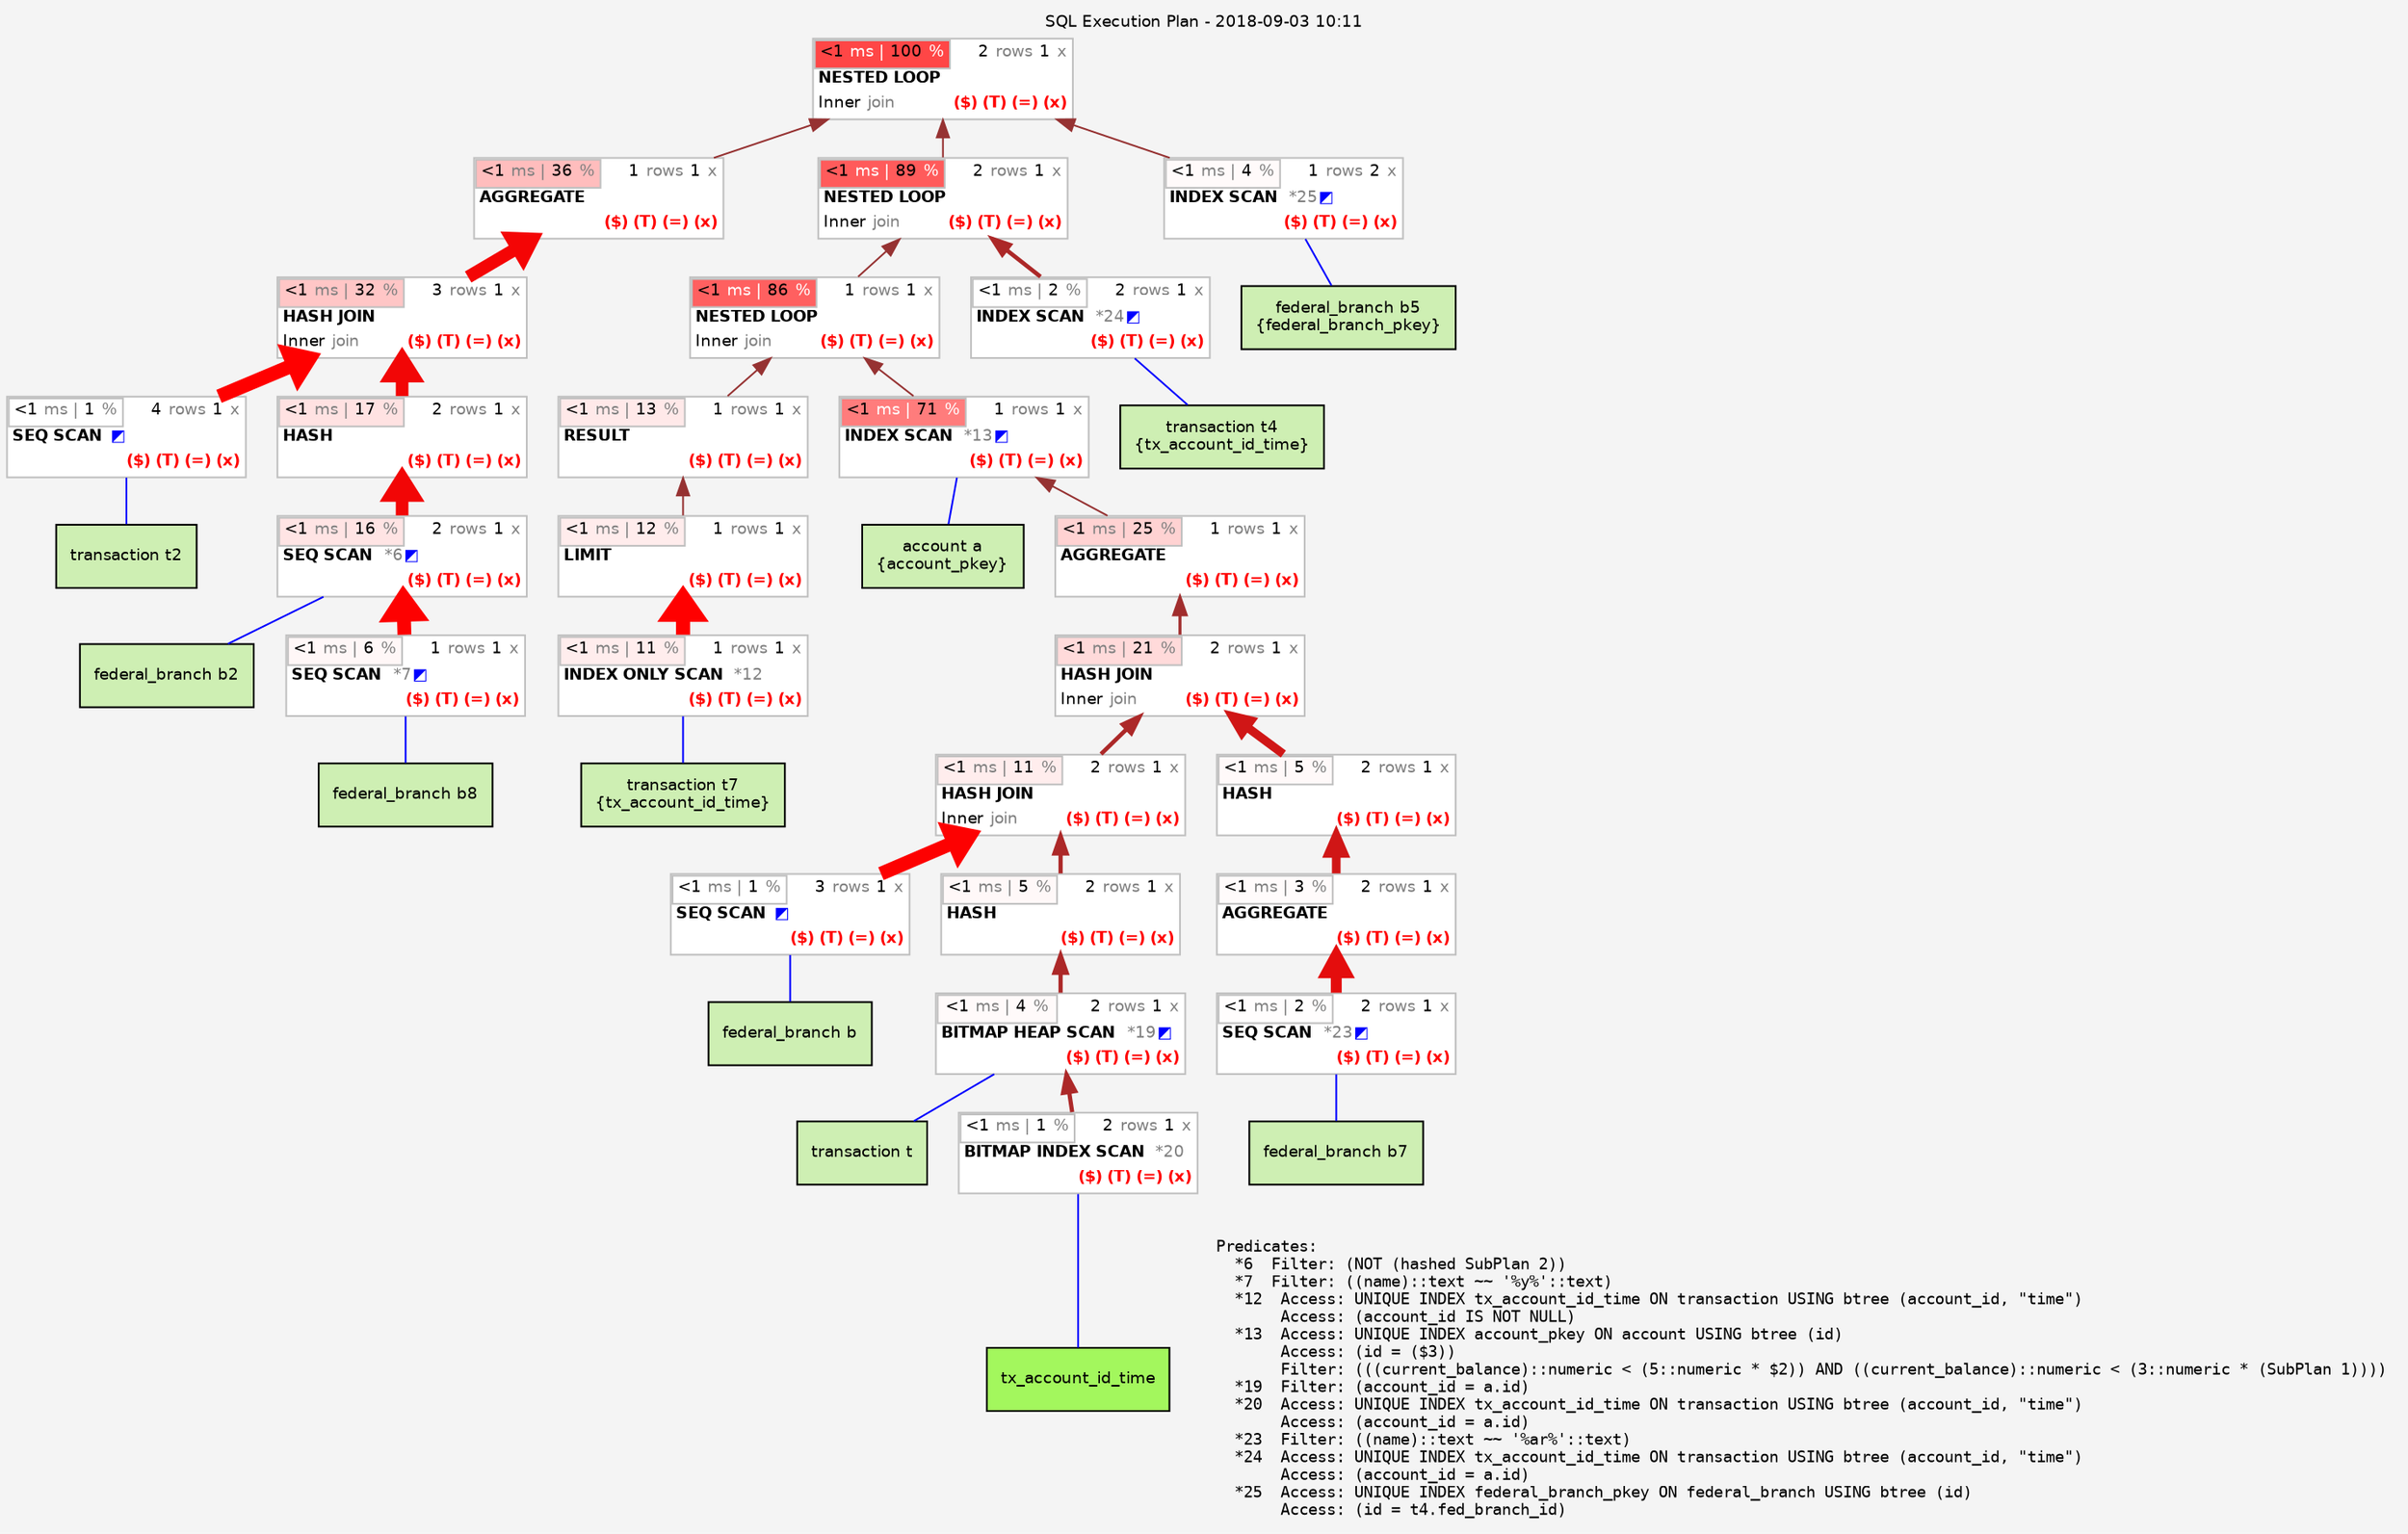digraph p1 {
  rankdir=BT; ranksep=0.3;
  bgcolor="#f4f4f4";
  graph [fontname = "helvetica", fontsize = 9]; node [fontname = "helvetica", fontsize = 9]; edge [fontname = "helvetica", fontsize = 9];
  labelloc="t"; label="SQL Execution Plan - 2018-09-03 10:11";
subgraph tree {
  1 [shape=none width=0 height=0 margin=0 style="rounded" color="#c0c0c0" label=<<table cellspacing="0" border="1" bgcolor="#ffffff" cellborder="0"><tr><td width="50%" color="#c0c0c0" border="1" bgcolor="#ff4646">&lt;1<font color="#ffffff">&nbsp;ms | </font>100<font color="#ffffff">&nbsp;%</font></td><td align="right">&nbsp;2<font color="#808080"> rows</font>&nbsp;1<font color="#808080"> x</font></td></tr><tr><td colspan="2" align="left"><b>NESTED LOOP</b>&nbsp;</td></tr><tr><td align="left">Inner <font color="#808080">join</font></td><td align="right"><font color="#ff0000"><b>($) (T) (=) (x)</b></font></td></tr></table>>];
  2 [shape=none width=0 height=0 margin=0 style="rounded" color="#c0c0c0" label=<<table cellspacing="0" border="1" bgcolor="#ffffff" cellborder="0"><tr><td width="50%" color="#c0c0c0" border="1" bgcolor="#ffbdbd">&lt;1<font color="#808080">&nbsp;ms | </font>36<font color="#808080">&nbsp;%</font></td><td align="right">&nbsp;1<font color="#808080"> rows</font>&nbsp;1<font color="#808080"> x</font></td></tr><tr><td colspan="2" align="left"><b>AGGREGATE</b>&nbsp;</td></tr><tr><td align="left"></td><td align="right"><font color="#ff0000"><b>($) (T) (=) (x)</b></font></td></tr></table>>];
  3 [shape=none width=0 height=0 margin=0 style="rounded" color="#c0c0c0" label=<<table cellspacing="0" border="1" bgcolor="#ffffff" cellborder="0"><tr><td width="50%" color="#c0c0c0" border="1" bgcolor="#ffc6c6">&lt;1<font color="#808080">&nbsp;ms | </font>32<font color="#808080">&nbsp;%</font></td><td align="right">&nbsp;3<font color="#808080"> rows</font>&nbsp;1<font color="#808080"> x</font></td></tr><tr><td colspan="2" align="left"><b>HASH JOIN</b>&nbsp;</td></tr><tr><td align="left">Inner <font color="#808080">join</font></td><td align="right"><font color="#ff0000"><b>($) (T) (=) (x)</b></font></td></tr></table>>];
  4 [shape=none width=0 height=0 margin=0 style="rounded" color="#c0c0c0" label=<<table cellspacing="0" border="1" bgcolor="#ffffff" cellborder="0"><tr><td width="50%" color="#c0c0c0" border="1" bgcolor="#ffffff">&lt;1<font color="#808080">&nbsp;ms | </font>1<font color="#808080">&nbsp;%</font></td><td align="right">&nbsp;4<font color="#808080"> rows</font>&nbsp;1<font color="#808080"> x</font></td></tr><tr><td colspan="2" align="left"><b>SEQ SCAN</b>&nbsp;<font color="#0000ff">&#x25e9;</font> </td></tr><tr><td align="left"></td><td align="right"><font color="#ff0000"><b>($) (T) (=) (x)</b></font></td></tr></table>>];
  d4 [shape="box" style="filled" fillcolor="#ceefb3" label=<transaction t2>];
  5 [shape=none width=0 height=0 margin=0 style="rounded" color="#c0c0c0" label=<<table cellspacing="0" border="1" bgcolor="#ffffff" cellborder="0"><tr><td width="50%" color="#c0c0c0" border="1" bgcolor="#ffe2e2">&lt;1<font color="#808080">&nbsp;ms | </font>17<font color="#808080">&nbsp;%</font></td><td align="right">&nbsp;2<font color="#808080"> rows</font>&nbsp;1<font color="#808080"> x</font></td></tr><tr><td colspan="2" align="left"><b>HASH</b>&nbsp;</td></tr><tr><td align="left"></td><td align="right"><font color="#ff0000"><b>($) (T) (=) (x)</b></font></td></tr></table>>];
  6 [shape=none width=0 height=0 margin=0 style="rounded" color="#c0c0c0" label=<<table cellspacing="0" border="1" bgcolor="#ffffff" cellborder="0"><tr><td width="50%" color="#c0c0c0" border="1" bgcolor="#ffe4e4">&lt;1<font color="#808080">&nbsp;ms | </font>16<font color="#808080">&nbsp;%</font></td><td align="right">&nbsp;2<font color="#808080"> rows</font>&nbsp;1<font color="#808080"> x</font></td></tr><tr><td colspan="2" align="left"><b>SEQ SCAN</b><font color="#808080">&nbsp;&nbsp;*6</font><font color="#0000ff">&#x25e9;</font> </td></tr><tr><td align="left"></td><td align="right"><font color="#ff0000"><b>($) (T) (=) (x)</b></font></td></tr></table>>];
  d6 [shape="box" style="filled" fillcolor="#ceefb3" label=<federal_branch b2>];
  7 [shape=none width=0 height=0 margin=0 style="rounded" color="#c0c0c0" label=<<table cellspacing="0" border="1" bgcolor="#ffffff" cellborder="0"><tr><td width="50%" color="#c0c0c0" border="1" bgcolor="#fff7f7">&lt;1<font color="#808080">&nbsp;ms | </font>6<font color="#808080">&nbsp;%</font></td><td align="right">&nbsp;1<font color="#808080"> rows</font>&nbsp;1<font color="#808080"> x</font></td></tr><tr><td colspan="2" align="left"><b>SEQ SCAN</b><font color="#808080">&nbsp;&nbsp;*7</font><font color="#0000ff">&#x25e9;</font> </td></tr><tr><td align="left"></td><td align="right"><font color="#ff0000"><b>($) (T) (=) (x)</b></font></td></tr></table>>];
  d7 [shape="box" style="filled" fillcolor="#ceefb3" label=<federal_branch b8>];
  8 [shape=none width=0 height=0 margin=0 style="rounded" color="#c0c0c0" label=<<table cellspacing="0" border="1" bgcolor="#ffffff" cellborder="0"><tr><td width="50%" color="#c0c0c0" border="1" bgcolor="#ff5b5b">&lt;1<font color="#ffffff">&nbsp;ms | </font>89<font color="#ffffff">&nbsp;%</font></td><td align="right">&nbsp;2<font color="#808080"> rows</font>&nbsp;1<font color="#808080"> x</font></td></tr><tr><td colspan="2" align="left"><b>NESTED LOOP</b>&nbsp;</td></tr><tr><td align="left">Inner <font color="#808080">join</font></td><td align="right"><font color="#ff0000"><b>($) (T) (=) (x)</b></font></td></tr></table>>];
  9 [shape=none width=0 height=0 margin=0 style="rounded" color="#c0c0c0" label=<<table cellspacing="0" border="1" bgcolor="#ffffff" cellborder="0"><tr><td width="50%" color="#c0c0c0" border="1" bgcolor="#ff6060">&lt;1<font color="#ffffff">&nbsp;ms | </font>86<font color="#ffffff">&nbsp;%</font></td><td align="right">&nbsp;1<font color="#808080"> rows</font>&nbsp;1<font color="#808080"> x</font></td></tr><tr><td colspan="2" align="left"><b>NESTED LOOP</b>&nbsp;</td></tr><tr><td align="left">Inner <font color="#808080">join</font></td><td align="right"><font color="#ff0000"><b>($) (T) (=) (x)</b></font></td></tr></table>>];
  10 [shape=none width=0 height=0 margin=0 style="rounded" color="#c0c0c0" label=<<table cellspacing="0" border="1" bgcolor="#ffffff" cellborder="0"><tr><td width="50%" color="#c0c0c0" border="1" bgcolor="#ffe9e9">&lt;1<font color="#808080">&nbsp;ms | </font>13<font color="#808080">&nbsp;%</font></td><td align="right">&nbsp;1<font color="#808080"> rows</font>&nbsp;1<font color="#808080"> x</font></td></tr><tr><td colspan="2" align="left"><b>RESULT</b>&nbsp;</td></tr><tr><td align="left"></td><td align="right"><font color="#ff0000"><b>($) (T) (=) (x)</b></font></td></tr></table>>];
  11 [shape=none width=0 height=0 margin=0 style="rounded" color="#c0c0c0" label=<<table cellspacing="0" border="1" bgcolor="#ffffff" cellborder="0"><tr><td width="50%" color="#c0c0c0" border="1" bgcolor="#ffecec">&lt;1<font color="#808080">&nbsp;ms | </font>12<font color="#808080">&nbsp;%</font></td><td align="right">&nbsp;1<font color="#808080"> rows</font>&nbsp;1<font color="#808080"> x</font></td></tr><tr><td colspan="2" align="left"><b>LIMIT</b>&nbsp;</td></tr><tr><td align="left"></td><td align="right"><font color="#ff0000"><b>($) (T) (=) (x)</b></font></td></tr></table>>];
  12 [shape=none width=0 height=0 margin=0 style="rounded" color="#c0c0c0" label=<<table cellspacing="0" border="1" bgcolor="#ffffff" cellborder="0"><tr><td width="50%" color="#c0c0c0" border="1" bgcolor="#ffeded">&lt;1<font color="#808080">&nbsp;ms | </font>11<font color="#808080">&nbsp;%</font></td><td align="right">&nbsp;1<font color="#808080"> rows</font>&nbsp;1<font color="#808080"> x</font></td></tr><tr><td colspan="2" align="left"><b>INDEX ONLY SCAN</b><font color="#808080">&nbsp;&nbsp;*12</font></td></tr><tr><td align="left"></td><td align="right"><font color="#ff0000"><b>($) (T) (=) (x)</b></font></td></tr></table>>];
  d12 [shape="box" style="filled" fillcolor="#ceefb3" label=<transaction t7<br/>{tx_account_id_time}>];
  13 [shape=none width=0 height=0 margin=0 style="rounded" color="#c0c0c0" label=<<table cellspacing="0" border="1" bgcolor="#ffffff" cellborder="0"><tr><td width="50%" color="#c0c0c0" border="1" bgcolor="#ff7c7c">&lt;1<font color="#ffffff">&nbsp;ms | </font>71<font color="#ffffff">&nbsp;%</font></td><td align="right">&nbsp;1<font color="#808080"> rows</font>&nbsp;1<font color="#808080"> x</font></td></tr><tr><td colspan="2" align="left"><b>INDEX SCAN</b><font color="#808080">&nbsp;&nbsp;*13</font><font color="#0000ff">&#x25e9;</font> </td></tr><tr><td align="left"></td><td align="right"><font color="#ff0000"><b>($) (T) (=) (x)</b></font></td></tr></table>>];
  d13 [shape="box" style="filled" fillcolor="#ceefb3" label=<account a<br/>{account_pkey}>];
  14 [shape=none width=0 height=0 margin=0 style="rounded" color="#c0c0c0" label=<<table cellspacing="0" border="1" bgcolor="#ffffff" cellborder="0"><tr><td width="50%" color="#c0c0c0" border="1" bgcolor="#ffd2d2">&lt;1<font color="#808080">&nbsp;ms | </font>25<font color="#808080">&nbsp;%</font></td><td align="right">&nbsp;1<font color="#808080"> rows</font>&nbsp;1<font color="#808080"> x</font></td></tr><tr><td colspan="2" align="left"><b>AGGREGATE</b>&nbsp;</td></tr><tr><td align="left"></td><td align="right"><font color="#ff0000"><b>($) (T) (=) (x)</b></font></td></tr></table>>];
  15 [shape=none width=0 height=0 margin=0 style="rounded" color="#c0c0c0" label=<<table cellspacing="0" border="1" bgcolor="#ffffff" cellborder="0"><tr><td width="50%" color="#c0c0c0" border="1" bgcolor="#ffdada">&lt;1<font color="#808080">&nbsp;ms | </font>21<font color="#808080">&nbsp;%</font></td><td align="right">&nbsp;2<font color="#808080"> rows</font>&nbsp;1<font color="#808080"> x</font></td></tr><tr><td colspan="2" align="left"><b>HASH JOIN</b>&nbsp;</td></tr><tr><td align="left">Inner <font color="#808080">join</font></td><td align="right"><font color="#ff0000"><b>($) (T) (=) (x)</b></font></td></tr></table>>];
  16 [shape=none width=0 height=0 margin=0 style="rounded" color="#c0c0c0" label=<<table cellspacing="0" border="1" bgcolor="#ffffff" cellborder="0"><tr><td width="50%" color="#c0c0c0" border="1" bgcolor="#ffeded">&lt;1<font color="#808080">&nbsp;ms | </font>11<font color="#808080">&nbsp;%</font></td><td align="right">&nbsp;2<font color="#808080"> rows</font>&nbsp;1<font color="#808080"> x</font></td></tr><tr><td colspan="2" align="left"><b>HASH JOIN</b>&nbsp;</td></tr><tr><td align="left">Inner <font color="#808080">join</font></td><td align="right"><font color="#ff0000"><b>($) (T) (=) (x)</b></font></td></tr></table>>];
  17 [shape=none width=0 height=0 margin=0 style="rounded" color="#c0c0c0" label=<<table cellspacing="0" border="1" bgcolor="#ffffff" cellborder="0"><tr><td width="50%" color="#c0c0c0" border="1" bgcolor="#ffffff">&lt;1<font color="#808080">&nbsp;ms | </font>1<font color="#808080">&nbsp;%</font></td><td align="right">&nbsp;3<font color="#808080"> rows</font>&nbsp;1<font color="#808080"> x</font></td></tr><tr><td colspan="2" align="left"><b>SEQ SCAN</b>&nbsp;<font color="#0000ff">&#x25e9;</font> </td></tr><tr><td align="left"></td><td align="right"><font color="#ff0000"><b>($) (T) (=) (x)</b></font></td></tr></table>>];
  d17 [shape="box" style="filled" fillcolor="#ceefb3" label=<federal_branch b>];
  18 [shape=none width=0 height=0 margin=0 style="rounded" color="#c0c0c0" label=<<table cellspacing="0" border="1" bgcolor="#ffffff" cellborder="0"><tr><td width="50%" color="#c0c0c0" border="1" bgcolor="#fff8f8">&lt;1<font color="#808080">&nbsp;ms | </font>5<font color="#808080">&nbsp;%</font></td><td align="right">&nbsp;2<font color="#808080"> rows</font>&nbsp;1<font color="#808080"> x</font></td></tr><tr><td colspan="2" align="left"><b>HASH</b>&nbsp;</td></tr><tr><td align="left"></td><td align="right"><font color="#ff0000"><b>($) (T) (=) (x)</b></font></td></tr></table>>];
  19 [shape=none width=0 height=0 margin=0 style="rounded" color="#c0c0c0" label=<<table cellspacing="0" border="1" bgcolor="#ffffff" cellborder="0"><tr><td width="50%" color="#c0c0c0" border="1" bgcolor="#fffafa">&lt;1<font color="#808080">&nbsp;ms | </font>4<font color="#808080">&nbsp;%</font></td><td align="right">&nbsp;2<font color="#808080"> rows</font>&nbsp;1<font color="#808080"> x</font></td></tr><tr><td colspan="2" align="left"><b>BITMAP HEAP SCAN</b><font color="#808080">&nbsp;&nbsp;*19</font><font color="#0000ff">&#x25e9;</font> </td></tr><tr><td align="left"></td><td align="right"><font color="#ff0000"><b>($) (T) (=) (x)</b></font></td></tr></table>>];
  d19 [shape="box" style="filled" fillcolor="#ceefb3" label=<transaction t>];
  20 [shape=none width=0 height=0 margin=0 style="rounded" color="#c0c0c0" label=<<table cellspacing="0" border="1" bgcolor="#ffffff" cellborder="0"><tr><td width="50%" color="#c0c0c0" border="1" bgcolor="#ffffff">&lt;1<font color="#808080">&nbsp;ms | </font>1<font color="#808080">&nbsp;%</font></td><td align="right">&nbsp;2<font color="#808080"> rows</font>&nbsp;1<font color="#808080"> x</font></td></tr><tr><td colspan="2" align="left"><b>BITMAP INDEX SCAN</b><font color="#808080">&nbsp;&nbsp;*20</font></td></tr><tr><td align="left"></td><td align="right"><font color="#ff0000"><b>($) (T) (=) (x)</b></font></td></tr></table>>];
  i20 [shape="box" style="filled" fillcolor="#a3f75d" label=<tx_account_id_time>];
  21 [shape=none width=0 height=0 margin=0 style="rounded" color="#c0c0c0" label=<<table cellspacing="0" border="1" bgcolor="#ffffff" cellborder="0"><tr><td width="50%" color="#c0c0c0" border="1" bgcolor="#fff9f9">&lt;1<font color="#808080">&nbsp;ms | </font>5<font color="#808080">&nbsp;%</font></td><td align="right">&nbsp;2<font color="#808080"> rows</font>&nbsp;1<font color="#808080"> x</font></td></tr><tr><td colspan="2" align="left"><b>HASH</b>&nbsp;</td></tr><tr><td align="left"></td><td align="right"><font color="#ff0000"><b>($) (T) (=) (x)</b></font></td></tr></table>>];
  22 [shape=none width=0 height=0 margin=0 style="rounded" color="#c0c0c0" label=<<table cellspacing="0" border="1" bgcolor="#ffffff" cellborder="0"><tr><td width="50%" color="#c0c0c0" border="1" bgcolor="#fffbfb">&lt;1<font color="#808080">&nbsp;ms | </font>3<font color="#808080">&nbsp;%</font></td><td align="right">&nbsp;2<font color="#808080"> rows</font>&nbsp;1<font color="#808080"> x</font></td></tr><tr><td colspan="2" align="left"><b>AGGREGATE</b>&nbsp;</td></tr><tr><td align="left"></td><td align="right"><font color="#ff0000"><b>($) (T) (=) (x)</b></font></td></tr></table>>];
  23 [shape=none width=0 height=0 margin=0 style="rounded" color="#c0c0c0" label=<<table cellspacing="0" border="1" bgcolor="#ffffff" cellborder="0"><tr><td width="50%" color="#c0c0c0" border="1" bgcolor="#fffdfd">&lt;1<font color="#808080">&nbsp;ms | </font>2<font color="#808080">&nbsp;%</font></td><td align="right">&nbsp;2<font color="#808080"> rows</font>&nbsp;1<font color="#808080"> x</font></td></tr><tr><td colspan="2" align="left"><b>SEQ SCAN</b><font color="#808080">&nbsp;&nbsp;*23</font><font color="#0000ff">&#x25e9;</font> </td></tr><tr><td align="left"></td><td align="right"><font color="#ff0000"><b>($) (T) (=) (x)</b></font></td></tr></table>>];
  d23 [shape="box" style="filled" fillcolor="#ceefb3" label=<federal_branch b7>];
  24 [shape=none width=0 height=0 margin=0 style="rounded" color="#c0c0c0" label=<<table cellspacing="0" border="1" bgcolor="#ffffff" cellborder="0"><tr><td width="50%" color="#c0c0c0" border="1" bgcolor="#fffefe">&lt;1<font color="#808080">&nbsp;ms | </font>2<font color="#808080">&nbsp;%</font></td><td align="right">&nbsp;2<font color="#808080"> rows</font>&nbsp;1<font color="#808080"> x</font></td></tr><tr><td colspan="2" align="left"><b>INDEX SCAN</b><font color="#808080">&nbsp;&nbsp;*24</font><font color="#0000ff">&#x25e9;</font> </td></tr><tr><td align="left"></td><td align="right"><font color="#ff0000"><b>($) (T) (=) (x)</b></font></td></tr></table>>];
  d24 [shape="box" style="filled" fillcolor="#ceefb3" label=<transaction t4<br/>{tx_account_id_time}>];
  25 [shape=none width=0 height=0 margin=0 style="rounded" color="#c0c0c0" label=<<table cellspacing="0" border="1" bgcolor="#ffffff" cellborder="0"><tr><td width="50%" color="#c0c0c0" border="1" bgcolor="#fffafa">&lt;1<font color="#808080">&nbsp;ms | </font>4<font color="#808080">&nbsp;%</font></td><td align="right">&nbsp;1<font color="#808080"> rows</font>&nbsp;2<font color="#808080"> x</font></td></tr><tr><td colspan="2" align="left"><b>INDEX SCAN</b><font color="#808080">&nbsp;&nbsp;*25</font><font color="#0000ff">&#x25e9;</font> </td></tr><tr><td align="left"></td><td align="right"><font color="#ff0000"><b>($) (T) (=) (x)</b></font></td></tr></table>>];
  d25 [shape="box" style="filled" fillcolor="#ceefb3" label=<federal_branch b5<br/>{federal_branch_pkey}>];
  2 -> 1 [color="#963232" penwidth=1.0];
  3 -> 2 [color="#f4 5 5" penwidth=7.3];
  4 -> 3 [color="#ff 0 0" penwidth=8.0];
  d4 -> 4 [color="blue" arrowhead=none penwidth=1];
  5 -> 3 [color="#f2 6 6" penwidth=7.2];
  6 -> 5 [color="#f2 6 6" penwidth=7.2];
  d6 -> 6 [color="blue" arrowhead=none penwidth=1];
  7 -> 6 [color="#fd 1 1" penwidth=7.9];
  d7 -> 7 [color="blue" arrowhead=none penwidth=1];
  8 -> 1 [color="#963232" penwidth=1.0];
  9 -> 8 [color="#963232" penwidth=1.0];
  10 -> 9 [color="#963232" penwidth=1.0];
  11 -> 10 [color="#963232" penwidth=1.0];
  12 -> 11 [color="#ff 0 0" penwidth=8.0];
  d12 -> 12 [color="blue" arrowhead=none penwidth=1];
  13 -> 9 [color="#963232" penwidth=1.0];
  d13 -> 13 [color="blue" arrowhead=none penwidth=1];
  14 -> 13 [color="#963232" penwidth=1.0];
  15 -> 14 [color="#a12d2d" penwidth=1.7];
  16 -> 15 [color="#ac2828" penwidth=2.4];
  17 -> 16 [color="#fd 1 1" penwidth=7.9];
  d17 -> 17 [color="blue" arrowhead=none penwidth=1];
  18 -> 16 [color="#ac2828" penwidth=2.4];
  19 -> 18 [color="#ac2828" penwidth=2.4];
  d19 -> 19 [color="blue" arrowhead=none penwidth=1];
  20 -> 19 [color="#ac2828" penwidth=2.4];
  i20 -> 20 [color="blue" arrowhead=none penwidth=1];
  21 -> 15 [color="#d01616" penwidth=4.9];
  22 -> 21 [color="#d01616" penwidth=4.9];
  23 -> 22 [color="#e4 d d" penwidth=6.2];
  d23 -> 23 [color="blue" arrowhead=none penwidth=1];
  24 -> 8 [color="#ac2828" penwidth=2.4];
  d24 -> 24 [color="blue" arrowhead=none penwidth=1];
  25 -> 1 [color="#963232" penwidth=1.0];
  d25 -> 25 [color="blue" arrowhead=none penwidth=1];
}
subgraph key {
    rank=min; p [fontname = "monospace", shape=plaintext, style=solid, label="Predicates:\l  *6  Filter: (NOT (hashed SubPlan 2))\l  *7  Filter: ((name)::text ~~ '%y%'::text)\l  *12  Access: UNIQUE INDEX tx_account_id_time ON transaction USING btree (account_id, \"time\")\l       Access: (account_id IS NOT NULL)\l  *13  Access: UNIQUE INDEX account_pkey ON account USING btree (id)\l       Access: (id = ($3))\l       Filter: (((current_balance)::numeric < (5::numeric * $2)) AND ((current_balance)::numeric < (3::numeric * (SubPlan 1))))\l  *19  Filter: (account_id = a.id)\l  *20  Access: UNIQUE INDEX tx_account_id_time ON transaction USING btree (account_id, \"time\")\l       Access: (account_id = a.id)\l  *23  Filter: ((name)::text ~~ '%ar%'::text)\l  *24  Access: UNIQUE INDEX tx_account_id_time ON transaction USING btree (account_id, \"time\")\l       Access: (account_id = a.id)\l  *25  Access: UNIQUE INDEX federal_branch_pkey ON federal_branch USING btree (id)\l       Access: (id = t4.fed_branch_id)\l"];
}
}
